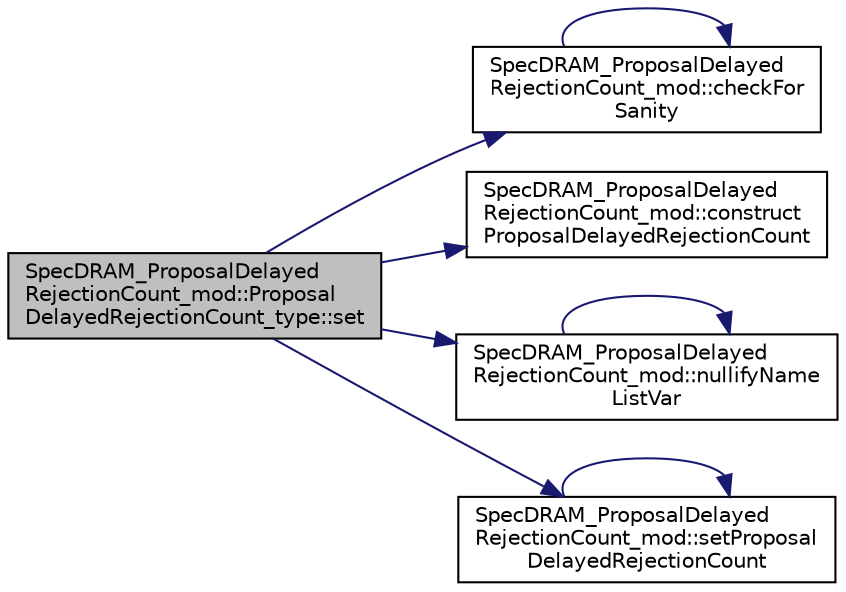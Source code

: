digraph "SpecDRAM_ProposalDelayedRejectionCount_mod::ProposalDelayedRejectionCount_type::set"
{
 // LATEX_PDF_SIZE
  edge [fontname="Helvetica",fontsize="10",labelfontname="Helvetica",labelfontsize="10"];
  node [fontname="Helvetica",fontsize="10",shape=record];
  rankdir="LR";
  Node1 [label="SpecDRAM_ProposalDelayed\lRejectionCount_mod::Proposal\lDelayedRejectionCount_type::set",height=0.2,width=0.4,color="black", fillcolor="grey75", style="filled", fontcolor="black",tooltip=" "];
  Node1 -> Node2 [color="midnightblue",fontsize="10",style="solid",fontname="Helvetica"];
  Node2 [label="SpecDRAM_ProposalDelayed\lRejectionCount_mod::checkFor\lSanity",height=0.2,width=0.4,color="black", fillcolor="white", style="filled",URL="$namespaceSpecDRAM__ProposalDelayedRejectionCount__mod.html#a29ac3f10467acf878f5dc7de24b45e8f",tooltip=" "];
  Node2 -> Node2 [color="midnightblue",fontsize="10",style="solid",fontname="Helvetica"];
  Node1 -> Node3 [color="midnightblue",fontsize="10",style="solid",fontname="Helvetica"];
  Node3 [label="SpecDRAM_ProposalDelayed\lRejectionCount_mod::construct\lProposalDelayedRejectionCount",height=0.2,width=0.4,color="black", fillcolor="white", style="filled",URL="$namespaceSpecDRAM__ProposalDelayedRejectionCount__mod.html#a6094c0a49016e4cbb40039f31d5d8c7e",tooltip=" "];
  Node1 -> Node4 [color="midnightblue",fontsize="10",style="solid",fontname="Helvetica"];
  Node4 [label="SpecDRAM_ProposalDelayed\lRejectionCount_mod::nullifyName\lListVar",height=0.2,width=0.4,color="black", fillcolor="white", style="filled",URL="$namespaceSpecDRAM__ProposalDelayedRejectionCount__mod.html#abf658cb1d09f9591f0ace96808c7ac9c",tooltip=" "];
  Node4 -> Node4 [color="midnightblue",fontsize="10",style="solid",fontname="Helvetica"];
  Node1 -> Node5 [color="midnightblue",fontsize="10",style="solid",fontname="Helvetica"];
  Node5 [label="SpecDRAM_ProposalDelayed\lRejectionCount_mod::setProposal\lDelayedRejectionCount",height=0.2,width=0.4,color="black", fillcolor="white", style="filled",URL="$namespaceSpecDRAM__ProposalDelayedRejectionCount__mod.html#ac3f7b5ac57a59bdf2f44ac37cc4d74af",tooltip=" "];
  Node5 -> Node5 [color="midnightblue",fontsize="10",style="solid",fontname="Helvetica"];
}
